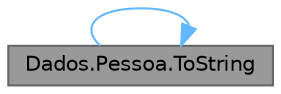 digraph "Dados.Pessoa.ToString"
{
 // LATEX_PDF_SIZE
  bgcolor="transparent";
  edge [fontname=Helvetica,fontsize=10,labelfontname=Helvetica,labelfontsize=10];
  node [fontname=Helvetica,fontsize=10,shape=box,height=0.2,width=0.4];
  rankdir="LR";
  Node1 [id="Node000001",label="Dados.Pessoa.ToString",height=0.2,width=0.4,color="gray40", fillcolor="grey60", style="filled", fontcolor="black",tooltip="Funcao que transforma Pessoa em texto."];
  Node1 -> Node1 [id="edge1_Node000001_Node000001",color="steelblue1",style="solid",tooltip=" "];
}
